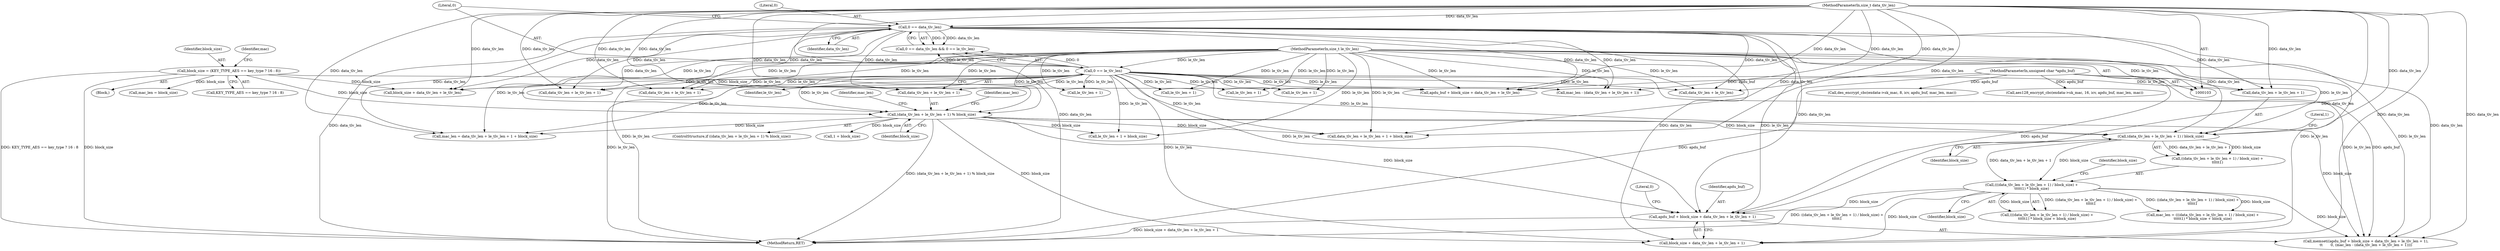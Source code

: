 digraph "0_OpenSC_8fe377e93b4b56060e5bbfb6f3142ceaeca744fa_6@pointer" {
"1000213" [label="(Call,apdu_buf + block_size + data_tlv_len + le_tlv_len + 1)"];
"1000105" [label="(MethodParameterIn,unsigned char *apdu_buf)"];
"1000190" [label="(Call,(((data_tlv_len + le_tlv_len + 1) / block_size) +\n\t\t\t\t\t1) * block_size)"];
"1000192" [label="(Call,(data_tlv_len + le_tlv_len + 1) / block_size)"];
"1000106" [label="(MethodParameterIn,size_t data_tlv_len)"];
"1000157" [label="(Call,0 == data_tlv_len)"];
"1000107" [label="(MethodParameterIn,size_t le_tlv_len)"];
"1000160" [label="(Call,0 == le_tlv_len)"];
"1000180" [label="(Call,(data_tlv_len + le_tlv_len + 1) % block_size)"];
"1000113" [label="(Call,block_size = (KEY_TYPE_AES == key_type ? 16 : 8))"];
"1000204" [label="(Identifier,mac_len)"];
"1000225" [label="(Call,data_tlv_len + le_tlv_len + 1)"];
"1000161" [label="(Literal,0)"];
"1000227" [label="(Call,le_tlv_len + 1)"];
"1000111" [label="(Block,)"];
"1000164" [label="(Call,mac_len = block_size)"];
"1000191" [label="(Call,((data_tlv_len + le_tlv_len + 1) / block_size) +\n\t\t\t\t\t1)"];
"1000160" [label="(Call,0 == le_tlv_len)"];
"1000159" [label="(Identifier,data_tlv_len)"];
"1000217" [label="(Call,data_tlv_len + le_tlv_len + 1)"];
"1000105" [label="(MethodParameterIn,unsigned char *apdu_buf)"];
"1000183" [label="(Call,le_tlv_len + 1)"];
"1000203" [label="(Call,mac_len = data_tlv_len + le_tlv_len + 1 + block_size)"];
"1000180" [label="(Call,(data_tlv_len + le_tlv_len + 1) % block_size)"];
"1000195" [label="(Call,le_tlv_len + 1)"];
"1000201" [label="(Identifier,block_size)"];
"1000193" [label="(Call,data_tlv_len + le_tlv_len + 1)"];
"1000219" [label="(Call,le_tlv_len + 1)"];
"1000173" [label="(Call,block_size + data_tlv_len + le_tlv_len)"];
"1000223" [label="(Call,mac_len - (data_tlv_len + le_tlv_len + 1))"];
"1000198" [label="(Identifier,block_size)"];
"1000157" [label="(Call,0 == data_tlv_len)"];
"1000156" [label="(Call,0 == data_tlv_len && 0 == le_tlv_len)"];
"1000306" [label="(Call,des_encrypt_cbc(exdata->sk_mac, 8, icv, apdu_buf, mac_len, mac))"];
"1000123" [label="(Identifier,mac)"];
"1000179" [label="(ControlStructure,if ((data_tlv_len + le_tlv_len + 1) % block_size))"];
"1000114" [label="(Identifier,block_size)"];
"1000158" [label="(Literal,0)"];
"1000355" [label="(MethodReturn,RET)"];
"1000200" [label="(Identifier,block_size)"];
"1000189" [label="(Call,(((data_tlv_len + le_tlv_len + 1) / block_size) +\n\t\t\t\t\t1) * block_size + block_size)"];
"1000214" [label="(Identifier,apdu_buf)"];
"1000106" [label="(MethodParameterIn,size_t data_tlv_len)"];
"1000209" [label="(Call,1 + block_size)"];
"1000190" [label="(Call,(((data_tlv_len + le_tlv_len + 1) / block_size) +\n\t\t\t\t\t1) * block_size)"];
"1000181" [label="(Call,data_tlv_len + le_tlv_len + 1)"];
"1000205" [label="(Call,data_tlv_len + le_tlv_len + 1 + block_size)"];
"1000222" [label="(Literal,0)"];
"1000207" [label="(Call,le_tlv_len + 1 + block_size)"];
"1000188" [label="(Identifier,mac_len)"];
"1000187" [label="(Call,mac_len = (((data_tlv_len + le_tlv_len + 1) / block_size) +\n\t\t\t\t\t1) * block_size + block_size)"];
"1000199" [label="(Literal,1)"];
"1000192" [label="(Call,(data_tlv_len + le_tlv_len + 1) / block_size)"];
"1000162" [label="(Identifier,le_tlv_len)"];
"1000113" [label="(Call,block_size = (KEY_TYPE_AES == key_type ? 16 : 8))"];
"1000278" [label="(Call,aes128_encrypt_cbc(exdata->sk_mac, 16, icv, apdu_buf, mac_len, mac))"];
"1000115" [label="(Call,KEY_TYPE_AES == key_type ? 16 : 8)"];
"1000171" [label="(Call,apdu_buf + block_size + data_tlv_len + le_tlv_len)"];
"1000215" [label="(Call,block_size + data_tlv_len + le_tlv_len + 1)"];
"1000186" [label="(Identifier,block_size)"];
"1000175" [label="(Call,data_tlv_len + le_tlv_len)"];
"1000213" [label="(Call,apdu_buf + block_size + data_tlv_len + le_tlv_len + 1)"];
"1000107" [label="(MethodParameterIn,size_t le_tlv_len)"];
"1000212" [label="(Call,memset((apdu_buf + block_size + data_tlv_len + le_tlv_len + 1),\n\t\t       0, (mac_len - (data_tlv_len + le_tlv_len + 1))))"];
"1000213" -> "1000212"  [label="AST: "];
"1000213" -> "1000215"  [label="CFG: "];
"1000214" -> "1000213"  [label="AST: "];
"1000215" -> "1000213"  [label="AST: "];
"1000222" -> "1000213"  [label="CFG: "];
"1000213" -> "1000355"  [label="DDG: block_size + data_tlv_len + le_tlv_len + 1"];
"1000105" -> "1000213"  [label="DDG: apdu_buf"];
"1000190" -> "1000213"  [label="DDG: block_size"];
"1000180" -> "1000213"  [label="DDG: block_size"];
"1000106" -> "1000213"  [label="DDG: data_tlv_len"];
"1000157" -> "1000213"  [label="DDG: data_tlv_len"];
"1000107" -> "1000213"  [label="DDG: le_tlv_len"];
"1000160" -> "1000213"  [label="DDG: le_tlv_len"];
"1000105" -> "1000103"  [label="AST: "];
"1000105" -> "1000355"  [label="DDG: apdu_buf"];
"1000105" -> "1000171"  [label="DDG: apdu_buf"];
"1000105" -> "1000212"  [label="DDG: apdu_buf"];
"1000105" -> "1000278"  [label="DDG: apdu_buf"];
"1000105" -> "1000306"  [label="DDG: apdu_buf"];
"1000190" -> "1000189"  [label="AST: "];
"1000190" -> "1000200"  [label="CFG: "];
"1000191" -> "1000190"  [label="AST: "];
"1000200" -> "1000190"  [label="AST: "];
"1000201" -> "1000190"  [label="CFG: "];
"1000190" -> "1000355"  [label="DDG: ((data_tlv_len + le_tlv_len + 1) / block_size) +\n\t\t\t\t\t1"];
"1000190" -> "1000187"  [label="DDG: ((data_tlv_len + le_tlv_len + 1) / block_size) +\n\t\t\t\t\t1"];
"1000190" -> "1000187"  [label="DDG: block_size"];
"1000190" -> "1000189"  [label="DDG: ((data_tlv_len + le_tlv_len + 1) / block_size) +\n\t\t\t\t\t1"];
"1000190" -> "1000189"  [label="DDG: block_size"];
"1000192" -> "1000190"  [label="DDG: data_tlv_len + le_tlv_len + 1"];
"1000192" -> "1000190"  [label="DDG: block_size"];
"1000190" -> "1000212"  [label="DDG: block_size"];
"1000190" -> "1000215"  [label="DDG: block_size"];
"1000192" -> "1000191"  [label="AST: "];
"1000192" -> "1000198"  [label="CFG: "];
"1000193" -> "1000192"  [label="AST: "];
"1000198" -> "1000192"  [label="AST: "];
"1000199" -> "1000192"  [label="CFG: "];
"1000192" -> "1000191"  [label="DDG: data_tlv_len + le_tlv_len + 1"];
"1000192" -> "1000191"  [label="DDG: block_size"];
"1000106" -> "1000192"  [label="DDG: data_tlv_len"];
"1000157" -> "1000192"  [label="DDG: data_tlv_len"];
"1000107" -> "1000192"  [label="DDG: le_tlv_len"];
"1000160" -> "1000192"  [label="DDG: le_tlv_len"];
"1000180" -> "1000192"  [label="DDG: block_size"];
"1000106" -> "1000103"  [label="AST: "];
"1000106" -> "1000355"  [label="DDG: data_tlv_len"];
"1000106" -> "1000157"  [label="DDG: data_tlv_len"];
"1000106" -> "1000171"  [label="DDG: data_tlv_len"];
"1000106" -> "1000173"  [label="DDG: data_tlv_len"];
"1000106" -> "1000175"  [label="DDG: data_tlv_len"];
"1000106" -> "1000180"  [label="DDG: data_tlv_len"];
"1000106" -> "1000181"  [label="DDG: data_tlv_len"];
"1000106" -> "1000193"  [label="DDG: data_tlv_len"];
"1000106" -> "1000203"  [label="DDG: data_tlv_len"];
"1000106" -> "1000205"  [label="DDG: data_tlv_len"];
"1000106" -> "1000212"  [label="DDG: data_tlv_len"];
"1000106" -> "1000215"  [label="DDG: data_tlv_len"];
"1000106" -> "1000217"  [label="DDG: data_tlv_len"];
"1000106" -> "1000223"  [label="DDG: data_tlv_len"];
"1000106" -> "1000225"  [label="DDG: data_tlv_len"];
"1000157" -> "1000156"  [label="AST: "];
"1000157" -> "1000159"  [label="CFG: "];
"1000158" -> "1000157"  [label="AST: "];
"1000159" -> "1000157"  [label="AST: "];
"1000161" -> "1000157"  [label="CFG: "];
"1000156" -> "1000157"  [label="CFG: "];
"1000157" -> "1000355"  [label="DDG: data_tlv_len"];
"1000157" -> "1000156"  [label="DDG: 0"];
"1000157" -> "1000156"  [label="DDG: data_tlv_len"];
"1000157" -> "1000171"  [label="DDG: data_tlv_len"];
"1000157" -> "1000173"  [label="DDG: data_tlv_len"];
"1000157" -> "1000175"  [label="DDG: data_tlv_len"];
"1000157" -> "1000180"  [label="DDG: data_tlv_len"];
"1000157" -> "1000181"  [label="DDG: data_tlv_len"];
"1000157" -> "1000193"  [label="DDG: data_tlv_len"];
"1000157" -> "1000203"  [label="DDG: data_tlv_len"];
"1000157" -> "1000205"  [label="DDG: data_tlv_len"];
"1000157" -> "1000212"  [label="DDG: data_tlv_len"];
"1000157" -> "1000215"  [label="DDG: data_tlv_len"];
"1000157" -> "1000217"  [label="DDG: data_tlv_len"];
"1000157" -> "1000223"  [label="DDG: data_tlv_len"];
"1000157" -> "1000225"  [label="DDG: data_tlv_len"];
"1000107" -> "1000103"  [label="AST: "];
"1000107" -> "1000355"  [label="DDG: le_tlv_len"];
"1000107" -> "1000160"  [label="DDG: le_tlv_len"];
"1000107" -> "1000171"  [label="DDG: le_tlv_len"];
"1000107" -> "1000173"  [label="DDG: le_tlv_len"];
"1000107" -> "1000175"  [label="DDG: le_tlv_len"];
"1000107" -> "1000180"  [label="DDG: le_tlv_len"];
"1000107" -> "1000181"  [label="DDG: le_tlv_len"];
"1000107" -> "1000183"  [label="DDG: le_tlv_len"];
"1000107" -> "1000193"  [label="DDG: le_tlv_len"];
"1000107" -> "1000195"  [label="DDG: le_tlv_len"];
"1000107" -> "1000203"  [label="DDG: le_tlv_len"];
"1000107" -> "1000205"  [label="DDG: le_tlv_len"];
"1000107" -> "1000207"  [label="DDG: le_tlv_len"];
"1000107" -> "1000212"  [label="DDG: le_tlv_len"];
"1000107" -> "1000215"  [label="DDG: le_tlv_len"];
"1000107" -> "1000217"  [label="DDG: le_tlv_len"];
"1000107" -> "1000219"  [label="DDG: le_tlv_len"];
"1000107" -> "1000223"  [label="DDG: le_tlv_len"];
"1000107" -> "1000225"  [label="DDG: le_tlv_len"];
"1000107" -> "1000227"  [label="DDG: le_tlv_len"];
"1000160" -> "1000156"  [label="AST: "];
"1000160" -> "1000162"  [label="CFG: "];
"1000161" -> "1000160"  [label="AST: "];
"1000162" -> "1000160"  [label="AST: "];
"1000156" -> "1000160"  [label="CFG: "];
"1000160" -> "1000355"  [label="DDG: le_tlv_len"];
"1000160" -> "1000156"  [label="DDG: 0"];
"1000160" -> "1000156"  [label="DDG: le_tlv_len"];
"1000160" -> "1000171"  [label="DDG: le_tlv_len"];
"1000160" -> "1000173"  [label="DDG: le_tlv_len"];
"1000160" -> "1000175"  [label="DDG: le_tlv_len"];
"1000160" -> "1000180"  [label="DDG: le_tlv_len"];
"1000160" -> "1000181"  [label="DDG: le_tlv_len"];
"1000160" -> "1000183"  [label="DDG: le_tlv_len"];
"1000160" -> "1000193"  [label="DDG: le_tlv_len"];
"1000160" -> "1000195"  [label="DDG: le_tlv_len"];
"1000160" -> "1000203"  [label="DDG: le_tlv_len"];
"1000160" -> "1000205"  [label="DDG: le_tlv_len"];
"1000160" -> "1000207"  [label="DDG: le_tlv_len"];
"1000160" -> "1000212"  [label="DDG: le_tlv_len"];
"1000160" -> "1000215"  [label="DDG: le_tlv_len"];
"1000160" -> "1000217"  [label="DDG: le_tlv_len"];
"1000160" -> "1000219"  [label="DDG: le_tlv_len"];
"1000160" -> "1000223"  [label="DDG: le_tlv_len"];
"1000160" -> "1000225"  [label="DDG: le_tlv_len"];
"1000160" -> "1000227"  [label="DDG: le_tlv_len"];
"1000180" -> "1000179"  [label="AST: "];
"1000180" -> "1000186"  [label="CFG: "];
"1000181" -> "1000180"  [label="AST: "];
"1000186" -> "1000180"  [label="AST: "];
"1000188" -> "1000180"  [label="CFG: "];
"1000204" -> "1000180"  [label="CFG: "];
"1000180" -> "1000355"  [label="DDG: (data_tlv_len + le_tlv_len + 1) % block_size"];
"1000113" -> "1000180"  [label="DDG: block_size"];
"1000180" -> "1000203"  [label="DDG: block_size"];
"1000180" -> "1000205"  [label="DDG: block_size"];
"1000180" -> "1000207"  [label="DDG: block_size"];
"1000180" -> "1000209"  [label="DDG: block_size"];
"1000180" -> "1000212"  [label="DDG: block_size"];
"1000180" -> "1000215"  [label="DDG: block_size"];
"1000113" -> "1000111"  [label="AST: "];
"1000113" -> "1000115"  [label="CFG: "];
"1000114" -> "1000113"  [label="AST: "];
"1000115" -> "1000113"  [label="AST: "];
"1000123" -> "1000113"  [label="CFG: "];
"1000113" -> "1000355"  [label="DDG: block_size"];
"1000113" -> "1000355"  [label="DDG: KEY_TYPE_AES == key_type ? 16 : 8"];
"1000113" -> "1000164"  [label="DDG: block_size"];
"1000113" -> "1000171"  [label="DDG: block_size"];
"1000113" -> "1000173"  [label="DDG: block_size"];
}
